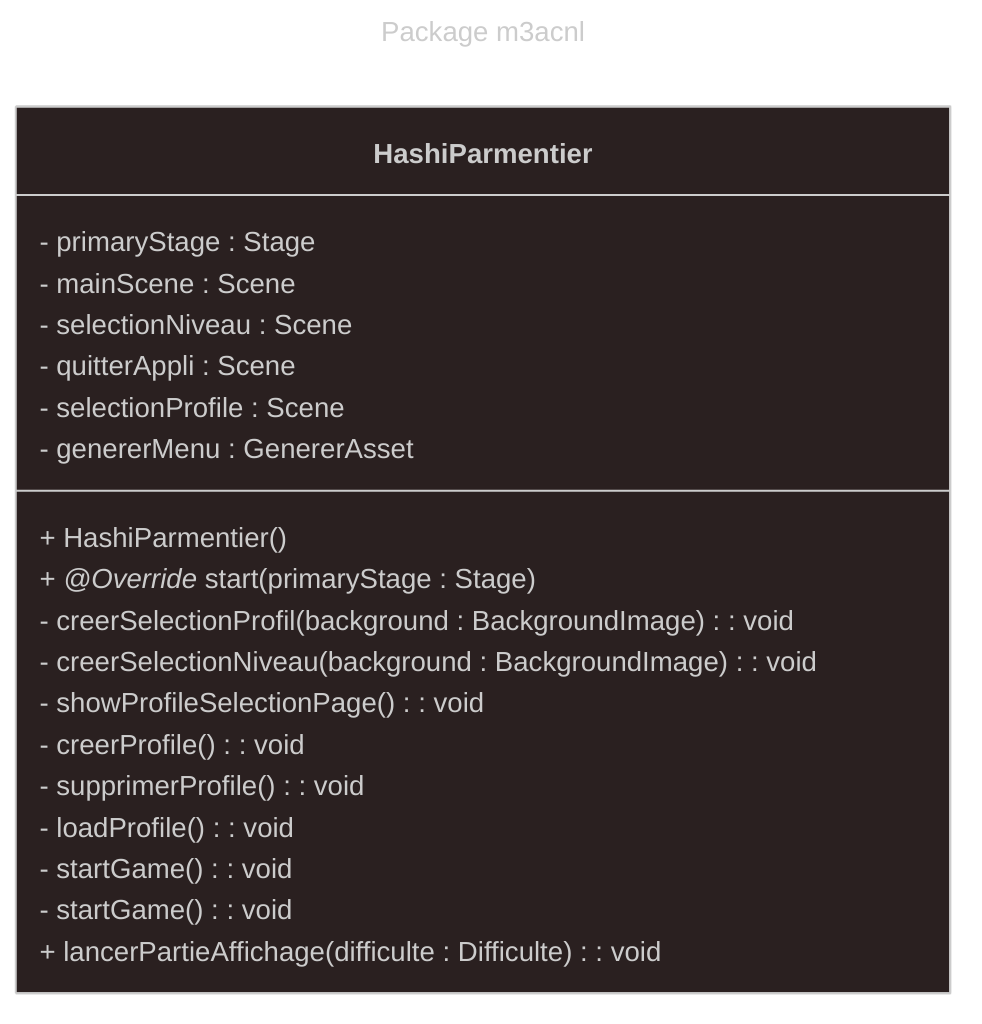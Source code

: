---
config:
  theme: neo-dark
title: Package m3acnl
---

classDiagram
direction TB
    class HashiParmentier{
        - primaryStage : Stage
        - mainScene : Scene
        - selectionNiveau : Scene
        - quitterAppli : Scene
        - selectionProfile : Scene
        - genererMenu : GenererAsset
        + HashiParmentier()
        + *@Override* start(primaryStage : Stage)
        - creerSelectionProfil(background : BackgroundImage) : void
        - creerSelectionNiveau(background : BackgroundImage) : void
        - showProfileSelectionPage() : void
        - creerProfile() : void
        - supprimerProfile() : void
        - loadProfile() : void
        - startGame() : void
        - startGame() : void
        + lancerPartieAffichage(difficulte : Difficulte) : void
    }